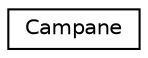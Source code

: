 digraph "Graphical Class Hierarchy"
{
 // INTERACTIVE_SVG=YES
  edge [fontname="Helvetica",fontsize="10",labelfontname="Helvetica",labelfontsize="10"];
  node [fontname="Helvetica",fontsize="10",shape=record];
  rankdir="LR";
  Node0 [label="Campane",height=0.2,width=0.4,color="black", fillcolor="white", style="filled",URL="$classcampane_1_1_campane.html"];
}
